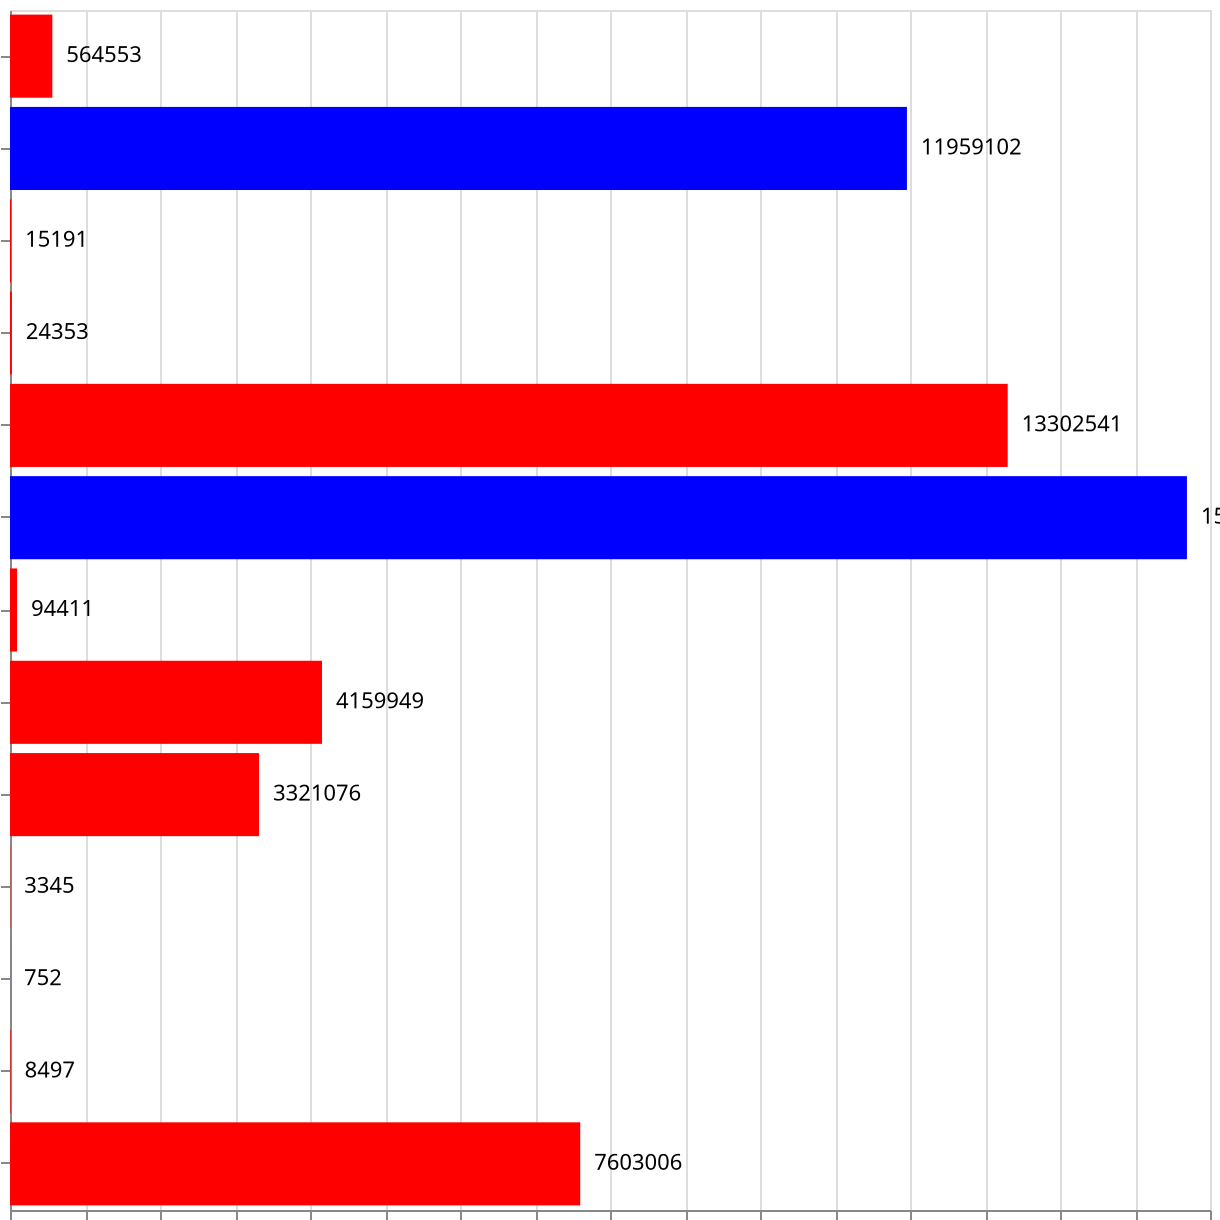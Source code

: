{"$schema":"https://vega.github.io/schema/vega-lite/v3.json","description":"The total number of votes each candidate got in the 2016 presidential primary.","width":600,"height":600,"padding":5,"autosize":"none","data":{"values":[{"color":"red","Candidate":"Ben Carson","Total Votes":564553},{"color":"red","Candidate":"Carly Fiorina","Total Votes":15191},{"color":"red","Candidate":"Chris Christie","Total Votes":24353},{"color":"red","Candidate":"Donald Trump","Total Votes":13302541},{"color":"red","Candidate":"Jeb Bush","Total Votes":94411},{"color":"red","Candidate":"John Kasich","Total Votes":4159949},{"color":"red","Candidate":"Marco Rubio","Total Votes":3321076},{"color":"red","Candidate":"Ted Cruz","Total Votes":7603006},{"color":"red","Candidate":"Mike Huckabee","Total Votes":3345},{"color":"red","Candidate":"Rand Paul","Total Votes":8497},{"color":"blue","Candidate":"Hillary Clinton","Total Votes":15692452},{"color":"blue","Candidate":"Bernie Sanders","Total Votes":11959102},{"color":"blue","Candidate":"O'Malley","Total Votes":752}]},"transform":[{"calculate":"toString('black')","as":"color2"}],"encoding":{"y":{"field":"Candidate","type":"ordinal"},"x":{"field":"Total Votes","type":"quantitative"},"color":{"field":"color","type":"nominal","scale":null}},"layer":[{"mark":"bar"},{"mark":{"type":"text","align":"left","baseline":"middle","dx":7},"encoding":{"text":{"field":"Total Votes","type":"quantitative"},"color":{"field":"color2","type":"ordinal","scale":null}}}]}